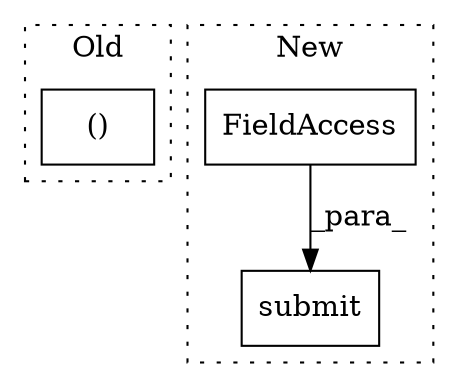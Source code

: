 digraph G {
subgraph cluster0 {
1 [label="()" a="106" s="4771" l="308" shape="box"];
label = "Old";
style="dotted";
}
subgraph cluster1 {
2 [label="submit" a="32" s="4819,5019" l="7,1" shape="box"];
3 [label="FieldAccess" a="22" s="4877" l="14" shape="box"];
label = "New";
style="dotted";
}
3 -> 2 [label="_para_"];
}